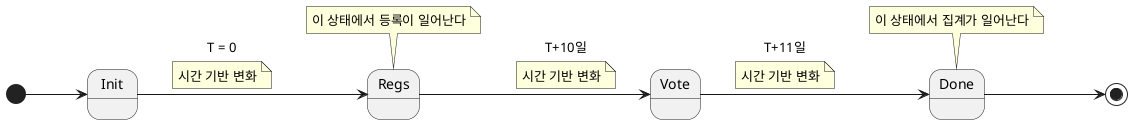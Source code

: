 @startuml
'https://plantuml.com/state-diagram

left to right direction

[*] --> Init
Init --> Regs : T = 0
note on link : 시간 기반 변화
Regs --> Vote : T+10일
note on link : 시간 기반 변화
Vote --> Done : T+11일
note on link : 시간 기반 변화
Done --> [*]

note top of Regs : 이 상태에서 등록이 일어난다
note top of Done : 이 상태에서 집계가 일어난다

@enduml